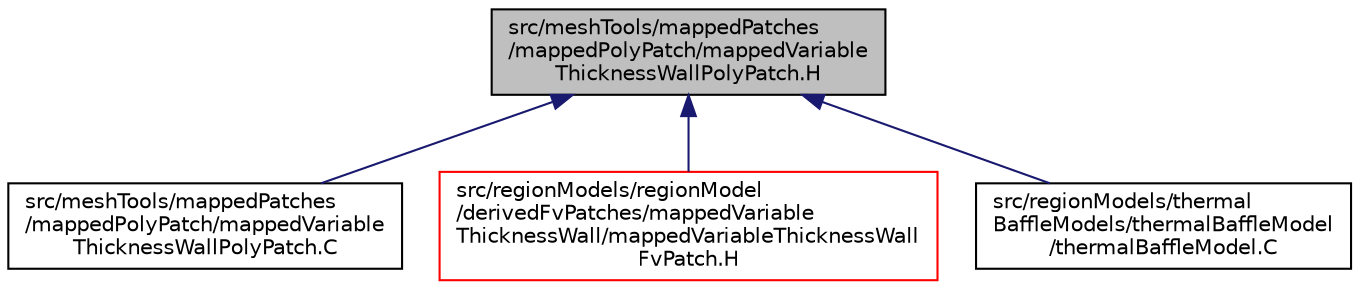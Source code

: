 digraph "src/meshTools/mappedPatches/mappedPolyPatch/mappedVariableThicknessWallPolyPatch.H"
{
  bgcolor="transparent";
  edge [fontname="Helvetica",fontsize="10",labelfontname="Helvetica",labelfontsize="10"];
  node [fontname="Helvetica",fontsize="10",shape=record];
  Node1 [label="src/meshTools/mappedPatches\l/mappedPolyPatch/mappedVariable\lThicknessWallPolyPatch.H",height=0.2,width=0.4,color="black", fillcolor="grey75", style="filled" fontcolor="black"];
  Node1 -> Node2 [dir="back",color="midnightblue",fontsize="10",style="solid",fontname="Helvetica"];
  Node2 [label="src/meshTools/mappedPatches\l/mappedPolyPatch/mappedVariable\lThicknessWallPolyPatch.C",height=0.2,width=0.4,color="black",URL="$mappedVariableThicknessWallPolyPatch_8C.html"];
  Node1 -> Node3 [dir="back",color="midnightblue",fontsize="10",style="solid",fontname="Helvetica"];
  Node3 [label="src/regionModels/regionModel\l/derivedFvPatches/mappedVariable\lThicknessWall/mappedVariableThicknessWall\lFvPatch.H",height=0.2,width=0.4,color="red",URL="$mappedVariableThicknessWallFvPatch_8H.html"];
  Node1 -> Node4 [dir="back",color="midnightblue",fontsize="10",style="solid",fontname="Helvetica"];
  Node4 [label="src/regionModels/thermal\lBaffleModels/thermalBaffleModel\l/thermalBaffleModel.C",height=0.2,width=0.4,color="black",URL="$thermalBaffleModel_8C.html"];
}
